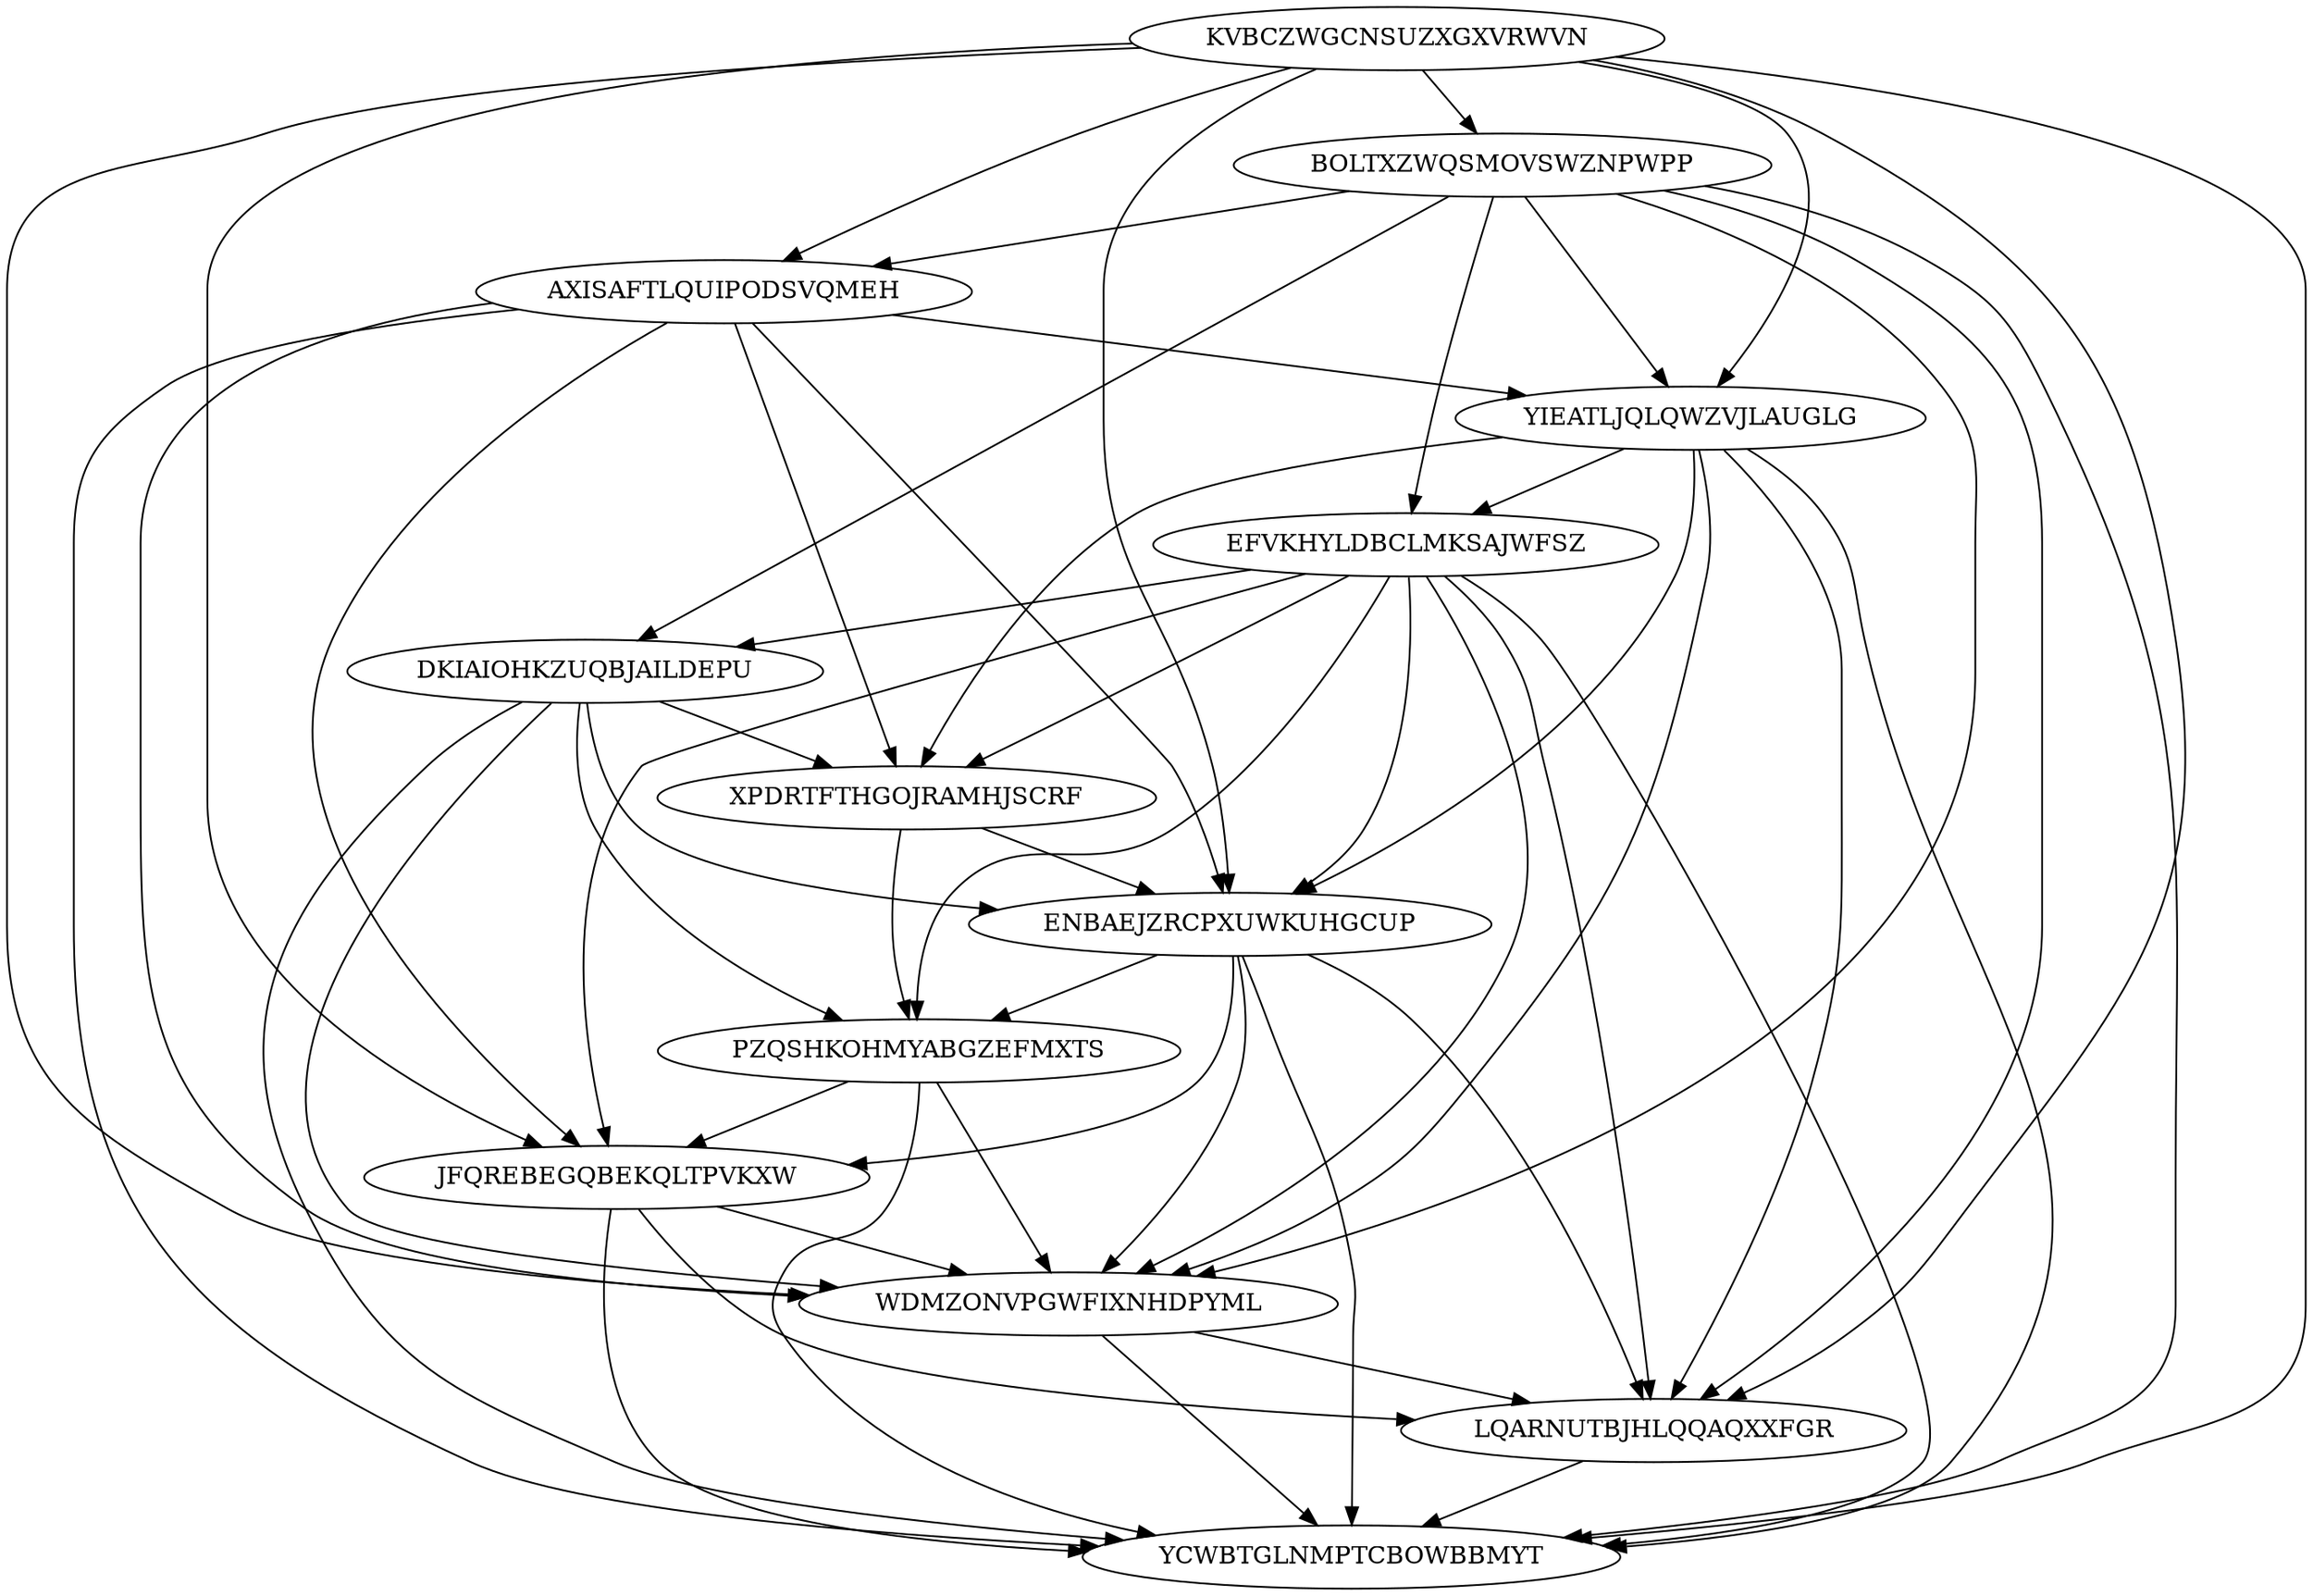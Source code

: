 digraph N13M56 {
	KVBCZWGCNSUZXGXVRWVN	[Weight=15];
	BOLTXZWQSMOVSWZNPWPP	[Weight=17];
	AXISAFTLQUIPODSVQMEH	[Weight=18];
	YIEATLJQLQWZVJLAUGLG	[Weight=11];
	EFVKHYLDBCLMKSAJWFSZ	[Weight=10];
	DKIAIOHKZUQBJAILDEPU	[Weight=10];
	XPDRTFTHGOJRAMHJSCRF	[Weight=18];
	ENBAEJZRCPXUWKUHGCUP	[Weight=11];
	PZQSHKOHMYABGZEFMXTS	[Weight=17];
	JFQREBEGQBEKQLTPVKXW	[Weight=13];
	WDMZONVPGWFIXNHDPYML	[Weight=14];
	LQARNUTBJHLQQAQXXFGR	[Weight=18];
	YCWBTGLNMPTCBOWBBMYT	[Weight=19];
	XPDRTFTHGOJRAMHJSCRF -> ENBAEJZRCPXUWKUHGCUP [Weight=12];
	ENBAEJZRCPXUWKUHGCUP -> LQARNUTBJHLQQAQXXFGR [Weight=13];
	AXISAFTLQUIPODSVQMEH -> JFQREBEGQBEKQLTPVKXW [Weight=20];
	BOLTXZWQSMOVSWZNPWPP -> YIEATLJQLQWZVJLAUGLG [Weight=20];
	AXISAFTLQUIPODSVQMEH -> XPDRTFTHGOJRAMHJSCRF [Weight=17];
	PZQSHKOHMYABGZEFMXTS -> YCWBTGLNMPTCBOWBBMYT [Weight=12];
	AXISAFTLQUIPODSVQMEH -> ENBAEJZRCPXUWKUHGCUP [Weight=14];
	BOLTXZWQSMOVSWZNPWPP -> LQARNUTBJHLQQAQXXFGR [Weight=15];
	KVBCZWGCNSUZXGXVRWVN -> WDMZONVPGWFIXNHDPYML [Weight=19];
	KVBCZWGCNSUZXGXVRWVN -> YCWBTGLNMPTCBOWBBMYT [Weight=14];
	XPDRTFTHGOJRAMHJSCRF -> PZQSHKOHMYABGZEFMXTS [Weight=12];
	EFVKHYLDBCLMKSAJWFSZ -> PZQSHKOHMYABGZEFMXTS [Weight=11];
	KVBCZWGCNSUZXGXVRWVN -> JFQREBEGQBEKQLTPVKXW [Weight=10];
	YIEATLJQLQWZVJLAUGLG -> LQARNUTBJHLQQAQXXFGR [Weight=14];
	KVBCZWGCNSUZXGXVRWVN -> BOLTXZWQSMOVSWZNPWPP [Weight=19];
	JFQREBEGQBEKQLTPVKXW -> WDMZONVPGWFIXNHDPYML [Weight=16];
	EFVKHYLDBCLMKSAJWFSZ -> WDMZONVPGWFIXNHDPYML [Weight=15];
	EFVKHYLDBCLMKSAJWFSZ -> XPDRTFTHGOJRAMHJSCRF [Weight=18];
	EFVKHYLDBCLMKSAJWFSZ -> LQARNUTBJHLQQAQXXFGR [Weight=13];
	EFVKHYLDBCLMKSAJWFSZ -> JFQREBEGQBEKQLTPVKXW [Weight=12];
	EFVKHYLDBCLMKSAJWFSZ -> DKIAIOHKZUQBJAILDEPU [Weight=12];
	YIEATLJQLQWZVJLAUGLG -> XPDRTFTHGOJRAMHJSCRF [Weight=15];
	WDMZONVPGWFIXNHDPYML -> YCWBTGLNMPTCBOWBBMYT [Weight=14];
	DKIAIOHKZUQBJAILDEPU -> PZQSHKOHMYABGZEFMXTS [Weight=18];
	WDMZONVPGWFIXNHDPYML -> LQARNUTBJHLQQAQXXFGR [Weight=15];
	EFVKHYLDBCLMKSAJWFSZ -> ENBAEJZRCPXUWKUHGCUP [Weight=20];
	BOLTXZWQSMOVSWZNPWPP -> DKIAIOHKZUQBJAILDEPU [Weight=14];
	BOLTXZWQSMOVSWZNPWPP -> WDMZONVPGWFIXNHDPYML [Weight=19];
	KVBCZWGCNSUZXGXVRWVN -> ENBAEJZRCPXUWKUHGCUP [Weight=15];
	ENBAEJZRCPXUWKUHGCUP -> JFQREBEGQBEKQLTPVKXW [Weight=17];
	BOLTXZWQSMOVSWZNPWPP -> YCWBTGLNMPTCBOWBBMYT [Weight=16];
	BOLTXZWQSMOVSWZNPWPP -> AXISAFTLQUIPODSVQMEH [Weight=10];
	BOLTXZWQSMOVSWZNPWPP -> EFVKHYLDBCLMKSAJWFSZ [Weight=17];
	YIEATLJQLQWZVJLAUGLG -> ENBAEJZRCPXUWKUHGCUP [Weight=20];
	DKIAIOHKZUQBJAILDEPU -> XPDRTFTHGOJRAMHJSCRF [Weight=12];
	AXISAFTLQUIPODSVQMEH -> WDMZONVPGWFIXNHDPYML [Weight=10];
	DKIAIOHKZUQBJAILDEPU -> YCWBTGLNMPTCBOWBBMYT [Weight=19];
	JFQREBEGQBEKQLTPVKXW -> YCWBTGLNMPTCBOWBBMYT [Weight=12];
	AXISAFTLQUIPODSVQMEH -> YCWBTGLNMPTCBOWBBMYT [Weight=14];
	ENBAEJZRCPXUWKUHGCUP -> YCWBTGLNMPTCBOWBBMYT [Weight=15];
	ENBAEJZRCPXUWKUHGCUP -> PZQSHKOHMYABGZEFMXTS [Weight=17];
	YIEATLJQLQWZVJLAUGLG -> WDMZONVPGWFIXNHDPYML [Weight=18];
	AXISAFTLQUIPODSVQMEH -> YIEATLJQLQWZVJLAUGLG [Weight=10];
	JFQREBEGQBEKQLTPVKXW -> LQARNUTBJHLQQAQXXFGR [Weight=19];
	PZQSHKOHMYABGZEFMXTS -> WDMZONVPGWFIXNHDPYML [Weight=14];
	PZQSHKOHMYABGZEFMXTS -> JFQREBEGQBEKQLTPVKXW [Weight=12];
	DKIAIOHKZUQBJAILDEPU -> ENBAEJZRCPXUWKUHGCUP [Weight=19];
	KVBCZWGCNSUZXGXVRWVN -> YIEATLJQLQWZVJLAUGLG [Weight=13];
	YIEATLJQLQWZVJLAUGLG -> EFVKHYLDBCLMKSAJWFSZ [Weight=19];
	DKIAIOHKZUQBJAILDEPU -> WDMZONVPGWFIXNHDPYML [Weight=18];
	EFVKHYLDBCLMKSAJWFSZ -> YCWBTGLNMPTCBOWBBMYT [Weight=18];
	YIEATLJQLQWZVJLAUGLG -> YCWBTGLNMPTCBOWBBMYT [Weight=20];
	ENBAEJZRCPXUWKUHGCUP -> WDMZONVPGWFIXNHDPYML [Weight=11];
	KVBCZWGCNSUZXGXVRWVN -> AXISAFTLQUIPODSVQMEH [Weight=14];
	KVBCZWGCNSUZXGXVRWVN -> LQARNUTBJHLQQAQXXFGR [Weight=11];
	LQARNUTBJHLQQAQXXFGR -> YCWBTGLNMPTCBOWBBMYT [Weight=20];
}
